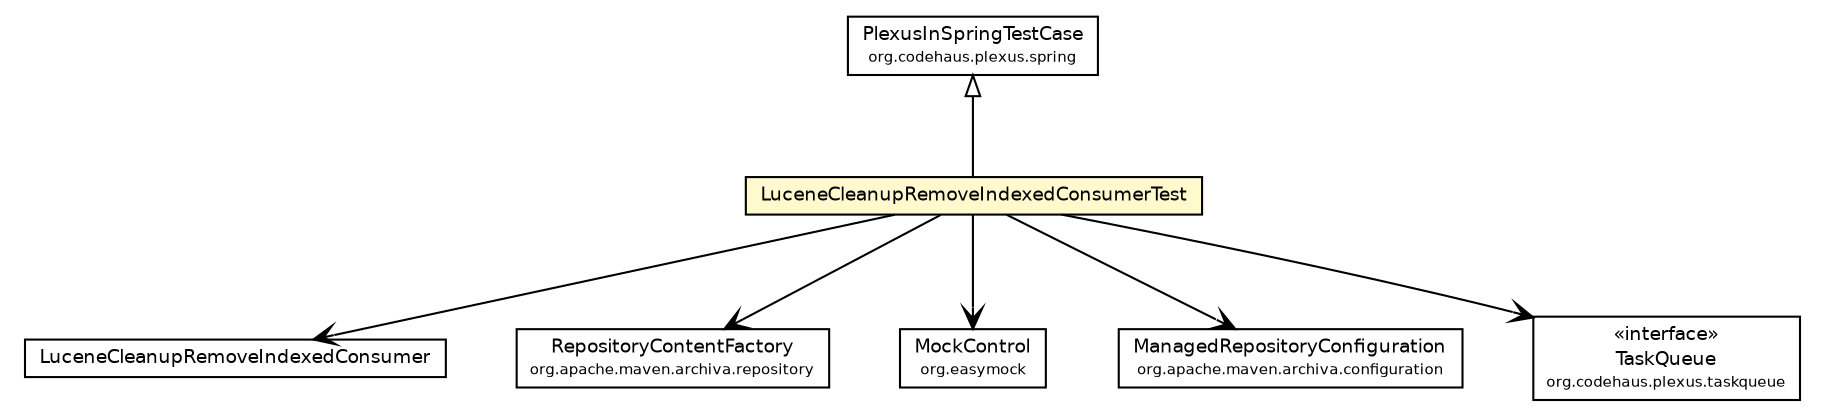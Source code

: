 #!/usr/local/bin/dot
#
# Class diagram 
# Generated by UmlGraph version 4.6 (http://www.spinellis.gr/sw/umlgraph)
#

digraph G {
	edge [fontname="Helvetica",fontsize=10,labelfontname="Helvetica",labelfontsize=10];
	node [fontname="Helvetica",fontsize=10,shape=plaintext];
	// org.apache.archiva.consumers.lucene.LuceneCleanupRemoveIndexedConsumerTest
	c35609 [label=<<table border="0" cellborder="1" cellspacing="0" cellpadding="2" port="p" bgcolor="lemonChiffon" href="./LuceneCleanupRemoveIndexedConsumerTest.html">
		<tr><td><table border="0" cellspacing="0" cellpadding="1">
			<tr><td> LuceneCleanupRemoveIndexedConsumerTest </td></tr>
		</table></td></tr>
		</table>>, fontname="Helvetica", fontcolor="black", fontsize=9.0];
	//org.apache.archiva.consumers.lucene.LuceneCleanupRemoveIndexedConsumerTest extends org.codehaus.plexus.spring.PlexusInSpringTestCase
	c35701:p -> c35609:p [dir=back,arrowtail=empty];
	// org.apache.archiva.consumers.lucene.LuceneCleanupRemoveIndexedConsumerTest NAVASSOC org.apache.archiva.consumers.lucene.LuceneCleanupRemoveIndexedConsumer
	c35609:p -> c35702:p [taillabel="", label="", headlabel="", fontname="Helvetica", fontcolor="black", fontsize=10.0, color="black", arrowhead=open];
	// org.apache.archiva.consumers.lucene.LuceneCleanupRemoveIndexedConsumerTest NAVASSOC org.apache.maven.archiva.repository.RepositoryContentFactory
	c35609:p -> c35703:p [taillabel="", label="", headlabel="", fontname="Helvetica", fontcolor="black", fontsize=10.0, color="black", arrowhead=open];
	// org.apache.archiva.consumers.lucene.LuceneCleanupRemoveIndexedConsumerTest NAVASSOC org.easymock.MockControl
	c35609:p -> c35704:p [taillabel="", label="", headlabel="", fontname="Helvetica", fontcolor="black", fontsize=10.0, color="black", arrowhead=open];
	// org.apache.archiva.consumers.lucene.LuceneCleanupRemoveIndexedConsumerTest NAVASSOC org.apache.maven.archiva.configuration.ManagedRepositoryConfiguration
	c35609:p -> c35705:p [taillabel="", label="", headlabel="", fontname="Helvetica", fontcolor="black", fontsize=10.0, color="black", arrowhead=open];
	// org.apache.archiva.consumers.lucene.LuceneCleanupRemoveIndexedConsumerTest NAVASSOC org.codehaus.plexus.taskqueue.TaskQueue
	c35609:p -> c35707:p [taillabel="", label="", headlabel="", fontname="Helvetica", fontcolor="black", fontsize=10.0, color="black", arrowhead=open];
	// org.apache.archiva.consumers.lucene.LuceneCleanupRemoveIndexedConsumer
	c35702 [label=<<table border="0" cellborder="1" cellspacing="0" cellpadding="2" port="p" href="http://java.sun.com/j2se/1.4.2/docs/api/org/apache/archiva/consumers/lucene/LuceneCleanupRemoveIndexedConsumer.html">
		<tr><td><table border="0" cellspacing="0" cellpadding="1">
			<tr><td> LuceneCleanupRemoveIndexedConsumer </td></tr>
		</table></td></tr>
		</table>>, fontname="Helvetica", fontcolor="black", fontsize=9.0];
	// org.apache.maven.archiva.repository.RepositoryContentFactory
	c35703 [label=<<table border="0" cellborder="1" cellspacing="0" cellpadding="2" port="p" href="http://java.sun.com/j2se/1.4.2/docs/api/org/apache/maven/archiva/repository/RepositoryContentFactory.html">
		<tr><td><table border="0" cellspacing="0" cellpadding="1">
			<tr><td> RepositoryContentFactory </td></tr>
			<tr><td><font point-size="7.0"> org.apache.maven.archiva.repository </font></td></tr>
		</table></td></tr>
		</table>>, fontname="Helvetica", fontcolor="black", fontsize=9.0];
	// org.apache.maven.archiva.configuration.ManagedRepositoryConfiguration
	c35705 [label=<<table border="0" cellborder="1" cellspacing="0" cellpadding="2" port="p" href="http://java.sun.com/j2se/1.4.2/docs/api/org/apache/maven/archiva/configuration/ManagedRepositoryConfiguration.html">
		<tr><td><table border="0" cellspacing="0" cellpadding="1">
			<tr><td> ManagedRepositoryConfiguration </td></tr>
			<tr><td><font point-size="7.0"> org.apache.maven.archiva.configuration </font></td></tr>
		</table></td></tr>
		</table>>, fontname="Helvetica", fontcolor="black", fontsize=9.0];
	// org.easymock.MockControl
	c35704 [label=<<table border="0" cellborder="1" cellspacing="0" cellpadding="2" port="p" href="http://java.sun.com/j2se/1.4.2/docs/api/org/easymock/MockControl.html">
		<tr><td><table border="0" cellspacing="0" cellpadding="1">
			<tr><td> MockControl </td></tr>
			<tr><td><font point-size="7.0"> org.easymock </font></td></tr>
		</table></td></tr>
		</table>>, fontname="Helvetica", fontcolor="black", fontsize=9.0];
	// org.codehaus.plexus.taskqueue.TaskQueue
	c35707 [label=<<table border="0" cellborder="1" cellspacing="0" cellpadding="2" port="p" href="http://java.sun.com/j2se/1.4.2/docs/api/org/codehaus/plexus/taskqueue/TaskQueue.html">
		<tr><td><table border="0" cellspacing="0" cellpadding="1">
			<tr><td> &laquo;interface&raquo; </td></tr>
			<tr><td> TaskQueue </td></tr>
			<tr><td><font point-size="7.0"> org.codehaus.plexus.taskqueue </font></td></tr>
		</table></td></tr>
		</table>>, fontname="Helvetica", fontcolor="black", fontsize=9.0];
	// org.codehaus.plexus.spring.PlexusInSpringTestCase
	c35701 [label=<<table border="0" cellborder="1" cellspacing="0" cellpadding="2" port="p" href="http://java.sun.com/j2se/1.4.2/docs/api/org/codehaus/plexus/spring/PlexusInSpringTestCase.html">
		<tr><td><table border="0" cellspacing="0" cellpadding="1">
			<tr><td> PlexusInSpringTestCase </td></tr>
			<tr><td><font point-size="7.0"> org.codehaus.plexus.spring </font></td></tr>
		</table></td></tr>
		</table>>, fontname="Helvetica", fontcolor="black", fontsize=9.0];
}

